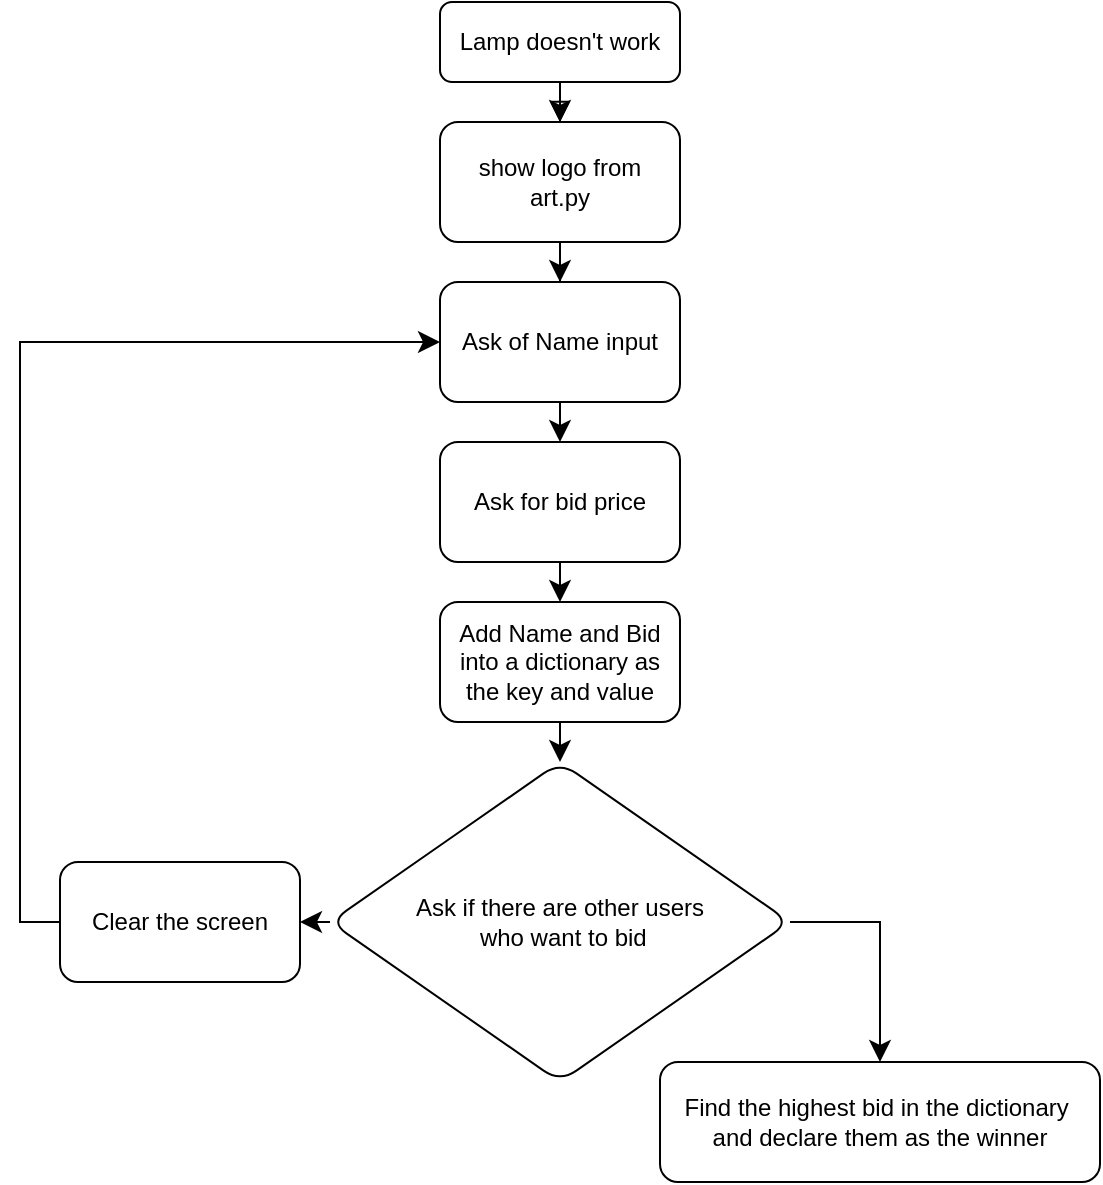 <mxfile version="22.1.21" type="github">
  <diagram id="C5RBs43oDa-KdzZeNtuy" name="Page-1">
    <mxGraphModel dx="990" dy="344" grid="1" gridSize="10" guides="1" tooltips="1" connect="1" arrows="1" fold="1" page="1" pageScale="1" pageWidth="827" pageHeight="1169" math="0" shadow="0">
      <root>
        <mxCell id="WIyWlLk6GJQsqaUBKTNV-0" />
        <mxCell id="WIyWlLk6GJQsqaUBKTNV-1" parent="WIyWlLk6GJQsqaUBKTNV-0" />
        <mxCell id="WIyWlLk6GJQsqaUBKTNV-2" value="" style="rounded=0;html=1;jettySize=auto;orthogonalLoop=1;fontSize=11;endArrow=block;endFill=0;endSize=8;strokeWidth=1;shadow=0;labelBackgroundColor=none;edgeStyle=orthogonalEdgeStyle;" parent="WIyWlLk6GJQsqaUBKTNV-1" source="rqX9nLmBiX2WycEa-KqN-0" edge="1">
          <mxGeometry relative="1" as="geometry">
            <mxPoint x="420" y="190" as="targetPoint" />
          </mxGeometry>
        </mxCell>
        <mxCell id="rqX9nLmBiX2WycEa-KqN-1" value="" style="edgeStyle=none;curved=1;rounded=0;orthogonalLoop=1;jettySize=auto;html=1;fontSize=12;startSize=8;endSize=8;" parent="WIyWlLk6GJQsqaUBKTNV-1" source="WIyWlLk6GJQsqaUBKTNV-3" target="rqX9nLmBiX2WycEa-KqN-0" edge="1">
          <mxGeometry relative="1" as="geometry" />
        </mxCell>
        <mxCell id="WIyWlLk6GJQsqaUBKTNV-3" value="Lamp doesn&#39;t work" style="rounded=1;whiteSpace=wrap;html=1;fontSize=12;glass=0;strokeWidth=1;shadow=0;" parent="WIyWlLk6GJQsqaUBKTNV-1" vertex="1">
          <mxGeometry x="360" y="90" width="120" height="40" as="geometry" />
        </mxCell>
        <mxCell id="rqX9nLmBiX2WycEa-KqN-3" value="" style="edgeStyle=none;curved=1;rounded=0;orthogonalLoop=1;jettySize=auto;html=1;fontSize=12;startSize=8;endSize=8;" parent="WIyWlLk6GJQsqaUBKTNV-1" source="rqX9nLmBiX2WycEa-KqN-0" target="rqX9nLmBiX2WycEa-KqN-2" edge="1">
          <mxGeometry relative="1" as="geometry" />
        </mxCell>
        <mxCell id="rqX9nLmBiX2WycEa-KqN-5" value="" style="edgeStyle=none;curved=1;rounded=0;orthogonalLoop=1;jettySize=auto;html=1;fontSize=12;startSize=8;endSize=8;" parent="WIyWlLk6GJQsqaUBKTNV-1" source="rqX9nLmBiX2WycEa-KqN-2" target="rqX9nLmBiX2WycEa-KqN-4" edge="1">
          <mxGeometry relative="1" as="geometry" />
        </mxCell>
        <mxCell id="rqX9nLmBiX2WycEa-KqN-2" value="Ask of Name input" style="whiteSpace=wrap;html=1;rounded=1;glass=0;strokeWidth=1;shadow=0;" parent="WIyWlLk6GJQsqaUBKTNV-1" vertex="1">
          <mxGeometry x="360" y="230" width="120" height="60" as="geometry" />
        </mxCell>
        <mxCell id="rqX9nLmBiX2WycEa-KqN-7" value="" style="edgeStyle=none;curved=1;rounded=0;orthogonalLoop=1;jettySize=auto;html=1;fontSize=12;startSize=8;endSize=8;" parent="WIyWlLk6GJQsqaUBKTNV-1" source="rqX9nLmBiX2WycEa-KqN-4" target="rqX9nLmBiX2WycEa-KqN-6" edge="1">
          <mxGeometry relative="1" as="geometry" />
        </mxCell>
        <mxCell id="rqX9nLmBiX2WycEa-KqN-4" value="Ask for bid price" style="whiteSpace=wrap;html=1;rounded=1;glass=0;strokeWidth=1;shadow=0;" parent="WIyWlLk6GJQsqaUBKTNV-1" vertex="1">
          <mxGeometry x="360" y="310" width="120" height="60" as="geometry" />
        </mxCell>
        <mxCell id="rqX9nLmBiX2WycEa-KqN-11" value="" style="edgeStyle=none;curved=1;rounded=0;orthogonalLoop=1;jettySize=auto;html=1;fontSize=12;startSize=8;endSize=8;" parent="WIyWlLk6GJQsqaUBKTNV-1" source="rqX9nLmBiX2WycEa-KqN-6" target="rqX9nLmBiX2WycEa-KqN-10" edge="1">
          <mxGeometry relative="1" as="geometry" />
        </mxCell>
        <mxCell id="rqX9nLmBiX2WycEa-KqN-6" value="Add Name and Bid into a dictionary as the key and value" style="whiteSpace=wrap;html=1;rounded=1;glass=0;strokeWidth=1;shadow=0;" parent="WIyWlLk6GJQsqaUBKTNV-1" vertex="1">
          <mxGeometry x="360" y="390" width="120" height="60" as="geometry" />
        </mxCell>
        <mxCell id="rqX9nLmBiX2WycEa-KqN-13" value="" style="edgeStyle=orthogonalEdgeStyle;rounded=0;orthogonalLoop=1;jettySize=auto;html=1;fontSize=12;startSize=8;endSize=8;exitX=0;exitY=0.5;exitDx=0;exitDy=0;entryX=1;entryY=0.5;entryDx=0;entryDy=0;" parent="WIyWlLk6GJQsqaUBKTNV-1" source="rqX9nLmBiX2WycEa-KqN-10" target="rqX9nLmBiX2WycEa-KqN-12" edge="1">
          <mxGeometry relative="1" as="geometry" />
        </mxCell>
        <mxCell id="rqX9nLmBiX2WycEa-KqN-15" value="" style="edgeStyle=orthogonalEdgeStyle;rounded=0;orthogonalLoop=1;jettySize=auto;html=1;fontSize=12;startSize=8;endSize=8;entryX=0.5;entryY=0;entryDx=0;entryDy=0;exitX=1;exitY=0.5;exitDx=0;exitDy=0;" parent="WIyWlLk6GJQsqaUBKTNV-1" source="rqX9nLmBiX2WycEa-KqN-10" target="rqX9nLmBiX2WycEa-KqN-14" edge="1">
          <mxGeometry relative="1" as="geometry" />
        </mxCell>
        <mxCell id="rqX9nLmBiX2WycEa-KqN-10" value="Ask if there are other users&lt;br&gt;&amp;nbsp;who want to bid" style="rhombus;whiteSpace=wrap;html=1;rounded=1;glass=0;strokeWidth=1;shadow=0;" parent="WIyWlLk6GJQsqaUBKTNV-1" vertex="1">
          <mxGeometry x="305" y="470" width="230" height="160" as="geometry" />
        </mxCell>
        <mxCell id="rqX9nLmBiX2WycEa-KqN-16" style="edgeStyle=orthogonalEdgeStyle;rounded=0;orthogonalLoop=1;jettySize=auto;html=1;exitX=0;exitY=0.5;exitDx=0;exitDy=0;entryX=0;entryY=0.5;entryDx=0;entryDy=0;fontSize=12;startSize=8;endSize=8;" parent="WIyWlLk6GJQsqaUBKTNV-1" source="rqX9nLmBiX2WycEa-KqN-12" target="rqX9nLmBiX2WycEa-KqN-2" edge="1">
          <mxGeometry relative="1" as="geometry" />
        </mxCell>
        <mxCell id="rqX9nLmBiX2WycEa-KqN-12" value="Clear the screen" style="whiteSpace=wrap;html=1;rounded=1;glass=0;strokeWidth=1;shadow=0;" parent="WIyWlLk6GJQsqaUBKTNV-1" vertex="1">
          <mxGeometry x="170" y="520" width="120" height="60" as="geometry" />
        </mxCell>
        <mxCell id="rqX9nLmBiX2WycEa-KqN-14" value="Find the highest bid in the dictionary&amp;nbsp;&lt;br&gt;and declare them as the winner" style="whiteSpace=wrap;html=1;rounded=1;glass=0;strokeWidth=1;shadow=0;" parent="WIyWlLk6GJQsqaUBKTNV-1" vertex="1">
          <mxGeometry x="470" y="620" width="220" height="60" as="geometry" />
        </mxCell>
        <mxCell id="rqX9nLmBiX2WycEa-KqN-17" value="" style="rounded=0;html=1;jettySize=auto;orthogonalLoop=1;fontSize=11;endArrow=block;endFill=0;endSize=8;strokeWidth=1;shadow=0;labelBackgroundColor=none;edgeStyle=orthogonalEdgeStyle;" parent="WIyWlLk6GJQsqaUBKTNV-1" source="WIyWlLk6GJQsqaUBKTNV-3" target="rqX9nLmBiX2WycEa-KqN-0" edge="1">
          <mxGeometry relative="1" as="geometry">
            <mxPoint x="420" y="130" as="sourcePoint" />
            <mxPoint x="420" y="190" as="targetPoint" />
          </mxGeometry>
        </mxCell>
        <mxCell id="rqX9nLmBiX2WycEa-KqN-0" value="show logo from&lt;br&gt;art.py" style="whiteSpace=wrap;html=1;rounded=1;glass=0;strokeWidth=1;shadow=0;" parent="WIyWlLk6GJQsqaUBKTNV-1" vertex="1">
          <mxGeometry x="360" y="150" width="120" height="60" as="geometry" />
        </mxCell>
      </root>
    </mxGraphModel>
  </diagram>
</mxfile>
